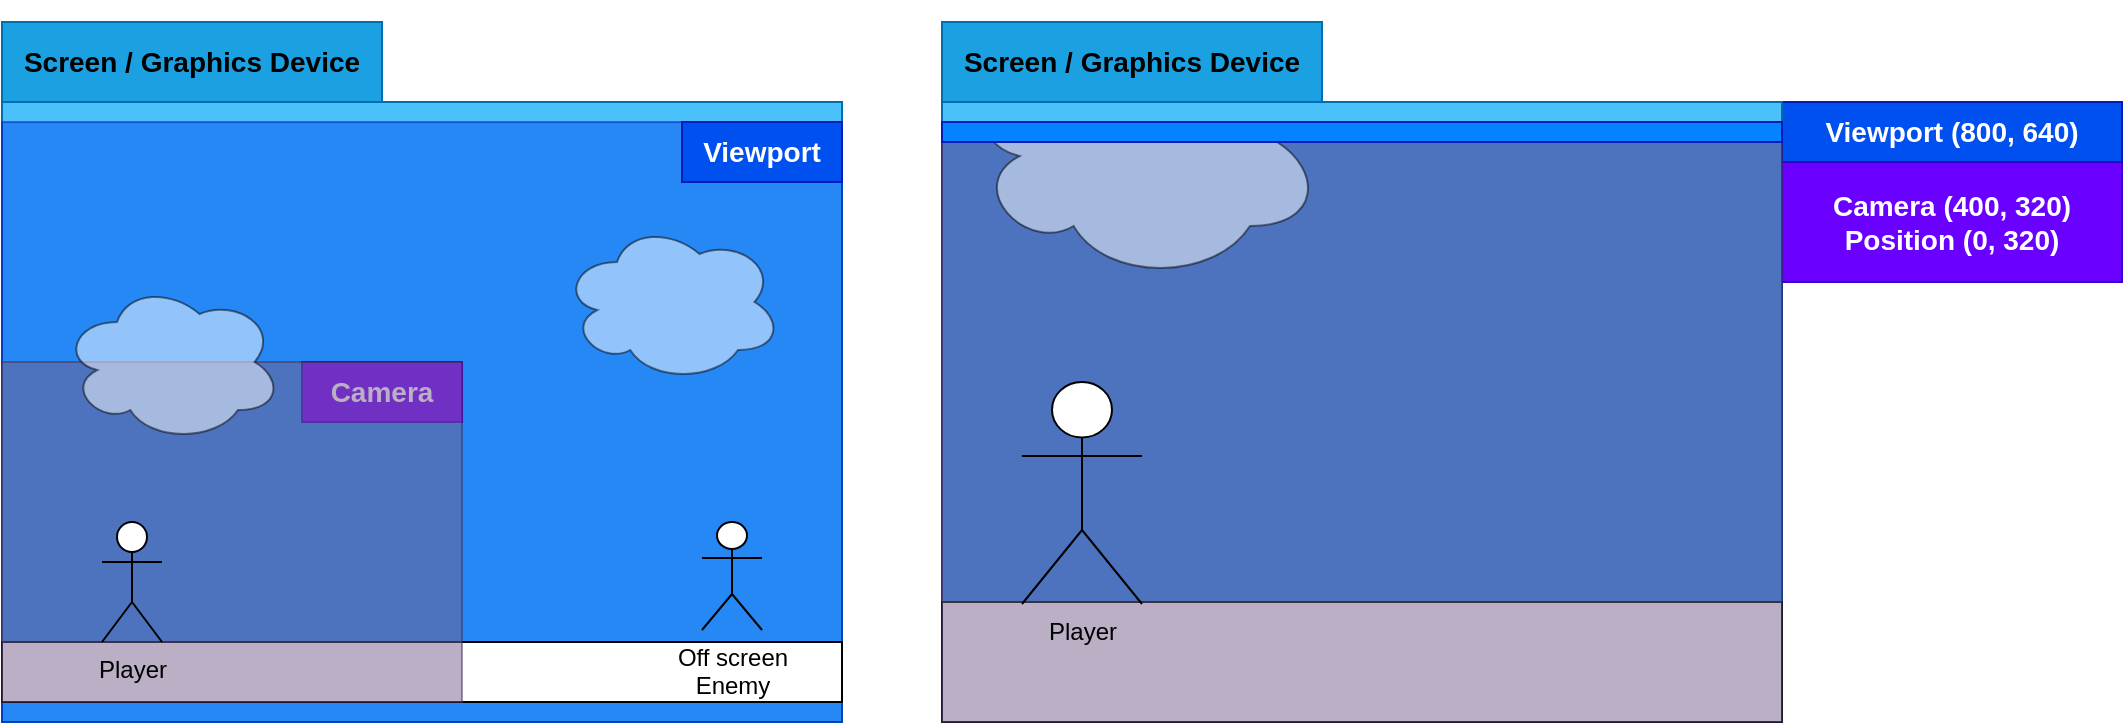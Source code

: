 <mxfile version="24.1.0" type="device">
  <diagram name="Page-1" id="cV13aV2Op6u_tOA93Aiq">
    <mxGraphModel dx="2074" dy="96" grid="1" gridSize="10" guides="1" tooltips="1" connect="1" arrows="1" fold="1" page="1" pageScale="1" pageWidth="850" pageHeight="1100" math="0" shadow="0">
      <root>
        <mxCell id="0" />
        <mxCell id="1" parent="0" />
        <mxCell id="5WK8_x_44DjKEQDblCgN-1" value="" style="rounded=0;whiteSpace=wrap;html=1;fillColor=#4bc1fb;fontColor=#ffffff;strokeColor=#006EAF;" vertex="1" parent="1">
          <mxGeometry x="140" y="1170" width="420" height="310" as="geometry" />
        </mxCell>
        <mxCell id="5WK8_x_44DjKEQDblCgN-2" value="&lt;font style=&quot;font-size: 14px;&quot; color=&quot;#000000&quot;&gt;Screen / Graphics Device&lt;/font&gt;" style="text;html=1;align=center;verticalAlign=middle;whiteSpace=wrap;rounded=0;fillColor=#1ba1e2;fontColor=#ffffff;fontStyle=1;fontSize=14;strokeColor=#006EAF;" vertex="1" parent="1">
          <mxGeometry x="140" y="1130" width="190" height="40" as="geometry" />
        </mxCell>
        <mxCell id="5WK8_x_44DjKEQDblCgN-3" value="" style="rounded=0;whiteSpace=wrap;html=1;fillColor=#0050ef;fontColor=#ffffff;strokeColor=#001DBC;opacity=50;" vertex="1" parent="1">
          <mxGeometry x="140" y="1180" width="420" height="300" as="geometry" />
        </mxCell>
        <mxCell id="5WK8_x_44DjKEQDblCgN-4" value="Viewport" style="text;html=1;align=center;verticalAlign=middle;whiteSpace=wrap;rounded=0;fillColor=#0050ef;fontColor=#ffffff;fontStyle=1;fontSize=14;strokeColor=#001DBC;" vertex="1" parent="1">
          <mxGeometry x="480" y="1180" width="80" height="30" as="geometry" />
        </mxCell>
        <mxCell id="5WK8_x_44DjKEQDblCgN-6" value="&lt;font style=&quot;font-size: 14px;&quot;&gt;Camera&lt;/font&gt;" style="text;html=1;align=center;verticalAlign=middle;whiteSpace=wrap;rounded=0;fillColor=#6a00ff;fontColor=#ffffff;fontStyle=1;fontSize=14;strokeColor=#3700CC;" vertex="1" parent="1">
          <mxGeometry x="290" y="1300" width="80" height="30" as="geometry" />
        </mxCell>
        <mxCell id="5WK8_x_44DjKEQDblCgN-11" value="" style="ellipse;shape=cloud;whiteSpace=wrap;html=1;opacity=50;" vertex="1" parent="1">
          <mxGeometry x="420" y="1230" width="110" height="80" as="geometry" />
        </mxCell>
        <mxCell id="5WK8_x_44DjKEQDblCgN-14" value="" style="rounded=0;whiteSpace=wrap;html=1;" vertex="1" parent="1">
          <mxGeometry x="140" y="1440" width="420" height="30" as="geometry" />
        </mxCell>
        <mxCell id="5WK8_x_44DjKEQDblCgN-5" value="" style="rounded=0;whiteSpace=wrap;html=1;fillColor=#76608a;strokeColor=#432D57;fontColor=#ffffff;opacity=50;" vertex="1" parent="1">
          <mxGeometry x="140" y="1300" width="230" height="170" as="geometry" />
        </mxCell>
        <mxCell id="5WK8_x_44DjKEQDblCgN-10" value="" style="ellipse;shape=cloud;whiteSpace=wrap;html=1;opacity=50;" vertex="1" parent="1">
          <mxGeometry x="170" y="1260" width="110" height="80" as="geometry" />
        </mxCell>
        <mxCell id="5WK8_x_44DjKEQDblCgN-7" value="Player" style="shape=umlActor;verticalLabelPosition=bottom;verticalAlign=top;html=1;outlineConnect=0;" vertex="1" parent="1">
          <mxGeometry x="190" y="1380" width="30" height="60" as="geometry" />
        </mxCell>
        <mxCell id="5WK8_x_44DjKEQDblCgN-16" value="" style="rounded=0;whiteSpace=wrap;html=1;fillColor=#4bc1fb;fontColor=#ffffff;strokeColor=#006EAF;" vertex="1" parent="1">
          <mxGeometry x="610" y="1170" width="420" height="310" as="geometry" />
        </mxCell>
        <mxCell id="5WK8_x_44DjKEQDblCgN-18" value="" style="rounded=0;whiteSpace=wrap;html=1;fillColor=#0050ef;fontColor=#ffffff;strokeColor=#001DBC;opacity=50;" vertex="1" parent="1">
          <mxGeometry x="610" y="1180" width="420" height="300" as="geometry" />
        </mxCell>
        <mxCell id="5WK8_x_44DjKEQDblCgN-19" value="Viewport (800, 640)" style="text;html=1;align=center;verticalAlign=middle;whiteSpace=wrap;rounded=0;fillColor=#0050ef;fontColor=#ffffff;fontStyle=1;fontSize=14;strokeColor=#001DBC;" vertex="1" parent="1">
          <mxGeometry x="1030" y="1170" width="170" height="30" as="geometry" />
        </mxCell>
        <mxCell id="5WK8_x_44DjKEQDblCgN-20" value="Camera (400, 320)&lt;div&gt;Position (0, 320)&lt;/div&gt;" style="text;html=1;align=center;verticalAlign=middle;whiteSpace=wrap;rounded=0;fillColor=#6a00ff;fontColor=#ffffff;fontStyle=1;fontSize=14;strokeColor=#3700CC;" vertex="1" parent="1">
          <mxGeometry x="1030" y="1200" width="170" height="60" as="geometry" />
        </mxCell>
        <mxCell id="5WK8_x_44DjKEQDblCgN-31" value="" style="rounded=0;whiteSpace=wrap;html=1;" vertex="1" parent="1">
          <mxGeometry x="610" y="1420" width="420" height="60" as="geometry" />
        </mxCell>
        <mxCell id="5WK8_x_44DjKEQDblCgN-24" value="" style="rounded=0;whiteSpace=wrap;html=1;fillColor=#76608a;strokeColor=#432D57;fontColor=#ffffff;opacity=50;" vertex="1" parent="1">
          <mxGeometry x="610" y="1190" width="420" height="290" as="geometry" />
        </mxCell>
        <mxCell id="5WK8_x_44DjKEQDblCgN-25" value="" style="ellipse;shape=cloud;whiteSpace=wrap;html=1;opacity=50;" vertex="1" parent="1">
          <mxGeometry x="620" y="1120" width="180" height="140" as="geometry" />
        </mxCell>
        <mxCell id="5WK8_x_44DjKEQDblCgN-26" value="Player" style="shape=umlActor;verticalLabelPosition=bottom;verticalAlign=top;html=1;outlineConnect=0;" vertex="1" parent="1">
          <mxGeometry x="650" y="1310" width="60" height="111" as="geometry" />
        </mxCell>
        <mxCell id="5WK8_x_44DjKEQDblCgN-28" value="" style="rounded=0;whiteSpace=wrap;html=1;fillColor=#4bc1fb;fontColor=#ffffff;strokeColor=#006EAF;" vertex="1" parent="1">
          <mxGeometry x="610" y="1170" width="420" height="10" as="geometry" />
        </mxCell>
        <mxCell id="5WK8_x_44DjKEQDblCgN-29" value="" style="rounded=0;whiteSpace=wrap;html=1;fillColor=#0582FF;fontColor=#ffffff;strokeColor=#001DBC;" vertex="1" parent="1">
          <mxGeometry x="610" y="1180" width="420" height="10" as="geometry" />
        </mxCell>
        <mxCell id="5WK8_x_44DjKEQDblCgN-17" value="&lt;font style=&quot;font-size: 14px;&quot; color=&quot;#000000&quot;&gt;Screen / Graphics Device&lt;/font&gt;" style="text;html=1;align=center;verticalAlign=middle;whiteSpace=wrap;rounded=0;fillColor=#1ba1e2;fontColor=#ffffff;fontStyle=1;fontSize=14;strokeColor=#006EAF;" vertex="1" parent="1">
          <mxGeometry x="610" y="1130" width="190" height="40" as="geometry" />
        </mxCell>
        <mxCell id="5WK8_x_44DjKEQDblCgN-9" value="Off screen&lt;div&gt;Enemy&lt;/div&gt;" style="shape=umlActor;verticalLabelPosition=bottom;verticalAlign=top;html=1;outlineConnect=0;" vertex="1" parent="1">
          <mxGeometry x="490" y="1380" width="30" height="54" as="geometry" />
        </mxCell>
      </root>
    </mxGraphModel>
  </diagram>
</mxfile>
